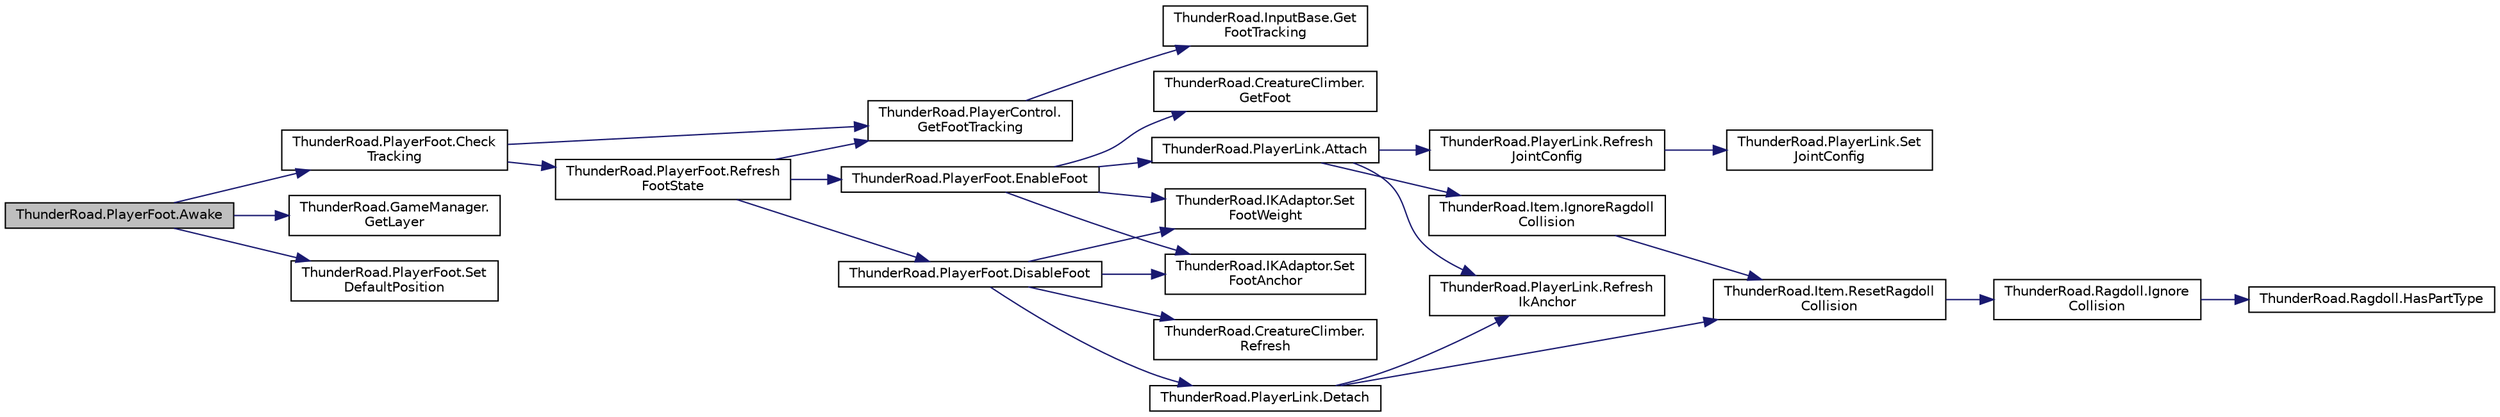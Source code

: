 digraph "ThunderRoad.PlayerFoot.Awake"
{
 // LATEX_PDF_SIZE
  edge [fontname="Helvetica",fontsize="10",labelfontname="Helvetica",labelfontsize="10"];
  node [fontname="Helvetica",fontsize="10",shape=record];
  rankdir="LR";
  Node1 [label="ThunderRoad.PlayerFoot.Awake",height=0.2,width=0.4,color="black", fillcolor="grey75", style="filled", fontcolor="black",tooltip="Awakes this instance."];
  Node1 -> Node2 [color="midnightblue",fontsize="10",style="solid",fontname="Helvetica"];
  Node2 [label="ThunderRoad.PlayerFoot.Check\lTracking",height=0.2,width=0.4,color="black", fillcolor="white", style="filled",URL="$class_thunder_road_1_1_player_foot.html#a099b6a8a65862977a345b99ab5fce785",tooltip="Checks the tracking."];
  Node2 -> Node3 [color="midnightblue",fontsize="10",style="solid",fontname="Helvetica"];
  Node3 [label="ThunderRoad.PlayerControl.\lGetFootTracking",height=0.2,width=0.4,color="black", fillcolor="white", style="filled",URL="$class_thunder_road_1_1_player_control.html#a67a914e31108598b664f7daa88734850",tooltip="Gets the foot tracking."];
  Node3 -> Node4 [color="midnightblue",fontsize="10",style="solid",fontname="Helvetica"];
  Node4 [label="ThunderRoad.InputBase.Get\lFootTracking",height=0.2,width=0.4,color="black", fillcolor="white", style="filled",URL="$class_thunder_road_1_1_input_base.html#a46bdc6bd1fe0a4fc72923af06c74afd3",tooltip="Gets the foot tracking."];
  Node2 -> Node5 [color="midnightblue",fontsize="10",style="solid",fontname="Helvetica"];
  Node5 [label="ThunderRoad.PlayerFoot.Refresh\lFootState",height=0.2,width=0.4,color="black", fillcolor="white", style="filled",URL="$class_thunder_road_1_1_player_foot.html#a08d34858dd08eb3ed42cdd5834c69705",tooltip="Refreshes the state of the foot."];
  Node5 -> Node6 [color="midnightblue",fontsize="10",style="solid",fontname="Helvetica"];
  Node6 [label="ThunderRoad.PlayerFoot.DisableFoot",height=0.2,width=0.4,color="black", fillcolor="white", style="filled",URL="$class_thunder_road_1_1_player_foot.html#a758144133bc852f96332cbf8c382421f",tooltip="Disables the foot."];
  Node6 -> Node7 [color="midnightblue",fontsize="10",style="solid",fontname="Helvetica"];
  Node7 [label="ThunderRoad.PlayerLink.Detach",height=0.2,width=0.4,color="black", fillcolor="white", style="filled",URL="$class_thunder_road_1_1_player_link.html#a9c042aafdd703b5aec58248977b7fde4",tooltip="Detaches this instance."];
  Node7 -> Node8 [color="midnightblue",fontsize="10",style="solid",fontname="Helvetica"];
  Node8 [label="ThunderRoad.PlayerLink.Refresh\lIkAnchor",height=0.2,width=0.4,color="black", fillcolor="white", style="filled",URL="$class_thunder_road_1_1_player_link.html#ace8e9c4b3db1a9140f273fb5d97a8ac8",tooltip="Refreshes the ik anchor."];
  Node7 -> Node9 [color="midnightblue",fontsize="10",style="solid",fontname="Helvetica"];
  Node9 [label="ThunderRoad.Item.ResetRagdoll\lCollision",height=0.2,width=0.4,color="black", fillcolor="white", style="filled",URL="$class_thunder_road_1_1_item.html#a4a7ec512ce5de13942770c4ee678fb40",tooltip="Resets the ragdoll collision."];
  Node9 -> Node10 [color="midnightblue",fontsize="10",style="solid",fontname="Helvetica"];
  Node10 [label="ThunderRoad.Ragdoll.Ignore\lCollision",height=0.2,width=0.4,color="black", fillcolor="white", style="filled",URL="$class_thunder_road_1_1_ragdoll.html#a3429b1cdefa48b676118205483ad9406",tooltip="Ignores the collision."];
  Node10 -> Node11 [color="midnightblue",fontsize="10",style="solid",fontname="Helvetica"];
  Node11 [label="ThunderRoad.Ragdoll.HasPartType",height=0.2,width=0.4,color="black", fillcolor="white", style="filled",URL="$class_thunder_road_1_1_ragdoll.html#a8bf62a566d0502f63a0933c47d747d78",tooltip="Determines whether [has part type] [the specified part types]."];
  Node6 -> Node12 [color="midnightblue",fontsize="10",style="solid",fontname="Helvetica"];
  Node12 [label="ThunderRoad.CreatureClimber.\lRefresh",height=0.2,width=0.4,color="black", fillcolor="white", style="filled",URL="$class_thunder_road_1_1_creature_climber.html#acb6fa14a35e349f56aa2707e70d2a672",tooltip="Refreshes this instance."];
  Node6 -> Node13 [color="midnightblue",fontsize="10",style="solid",fontname="Helvetica"];
  Node13 [label="ThunderRoad.IKAdaptor.Set\lFootAnchor",height=0.2,width=0.4,color="black", fillcolor="white", style="filled",URL="$class_thunder_road_1_1_i_k_adaptor.html#aadab9adfc7e887faaf7cec99ea198676",tooltip="Sets the foot anchor."];
  Node6 -> Node14 [color="midnightblue",fontsize="10",style="solid",fontname="Helvetica"];
  Node14 [label="ThunderRoad.IKAdaptor.Set\lFootWeight",height=0.2,width=0.4,color="black", fillcolor="white", style="filled",URL="$class_thunder_road_1_1_i_k_adaptor.html#ada4d229bcaf0dd448d716a45fdf3e153",tooltip="Sets the foot weight."];
  Node5 -> Node15 [color="midnightblue",fontsize="10",style="solid",fontname="Helvetica"];
  Node15 [label="ThunderRoad.PlayerFoot.EnableFoot",height=0.2,width=0.4,color="black", fillcolor="white", style="filled",URL="$class_thunder_road_1_1_player_foot.html#a66fb3d053c3f4e507f1f9c790c04cb95",tooltip="Enables the foot."];
  Node15 -> Node16 [color="midnightblue",fontsize="10",style="solid",fontname="Helvetica"];
  Node16 [label="ThunderRoad.PlayerLink.Attach",height=0.2,width=0.4,color="black", fillcolor="white", style="filled",URL="$class_thunder_road_1_1_player_link.html#ac6a20d051ceb71cd61d2a98f33033ac9",tooltip="Attaches the specified rigidbody."];
  Node16 -> Node17 [color="midnightblue",fontsize="10",style="solid",fontname="Helvetica"];
  Node17 [label="ThunderRoad.Item.IgnoreRagdoll\lCollision",height=0.2,width=0.4,color="black", fillcolor="white", style="filled",URL="$class_thunder_road_1_1_item.html#ab840281a41308d6826a91926b94e7e67",tooltip="Ignores the ragdoll collision."];
  Node17 -> Node9 [color="midnightblue",fontsize="10",style="solid",fontname="Helvetica"];
  Node16 -> Node8 [color="midnightblue",fontsize="10",style="solid",fontname="Helvetica"];
  Node16 -> Node18 [color="midnightblue",fontsize="10",style="solid",fontname="Helvetica"];
  Node18 [label="ThunderRoad.PlayerLink.Refresh\lJointConfig",height=0.2,width=0.4,color="black", fillcolor="white", style="filled",URL="$class_thunder_road_1_1_player_link.html#acf8e9650b0884014e3eba937f64fbce1",tooltip="Refreshes the joint configuration."];
  Node18 -> Node19 [color="midnightblue",fontsize="10",style="solid",fontname="Helvetica"];
  Node19 [label="ThunderRoad.PlayerLink.Set\lJointConfig",height=0.2,width=0.4,color="black", fillcolor="white", style="filled",URL="$class_thunder_road_1_1_player_link.html#a3129bec6ebda69cd631dd61430701b53",tooltip="Sets the joint configuration."];
  Node15 -> Node20 [color="midnightblue",fontsize="10",style="solid",fontname="Helvetica"];
  Node20 [label="ThunderRoad.CreatureClimber.\lGetFoot",height=0.2,width=0.4,color="black", fillcolor="white", style="filled",URL="$class_thunder_road_1_1_creature_climber.html#a1513e68a439bdd497e556a7a81bee35b",tooltip="Gets the foot."];
  Node15 -> Node13 [color="midnightblue",fontsize="10",style="solid",fontname="Helvetica"];
  Node15 -> Node14 [color="midnightblue",fontsize="10",style="solid",fontname="Helvetica"];
  Node5 -> Node3 [color="midnightblue",fontsize="10",style="solid",fontname="Helvetica"];
  Node1 -> Node21 [color="midnightblue",fontsize="10",style="solid",fontname="Helvetica"];
  Node21 [label="ThunderRoad.GameManager.\lGetLayer",height=0.2,width=0.4,color="black", fillcolor="white", style="filled",URL="$class_thunder_road_1_1_game_manager.html#a4b7e3521ff92f30374062207b6e30352",tooltip="Gets the layer."];
  Node1 -> Node22 [color="midnightblue",fontsize="10",style="solid",fontname="Helvetica"];
  Node22 [label="ThunderRoad.PlayerFoot.Set\lDefaultPosition",height=0.2,width=0.4,color="black", fillcolor="white", style="filled",URL="$class_thunder_road_1_1_player_foot.html#ad2132065296a275b6956b189bb984bd6",tooltip="Sets the default position."];
}
